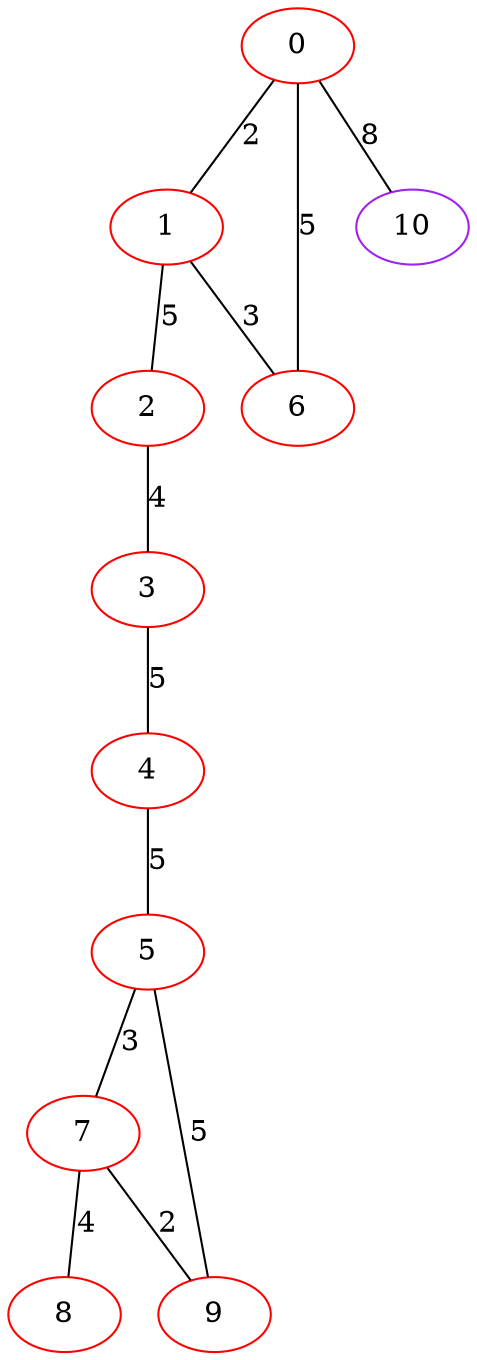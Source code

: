 graph "" {
0 [color=red, weight=1];
1 [color=red, weight=1];
2 [color=red, weight=1];
3 [color=red, weight=1];
4 [color=red, weight=1];
5 [color=red, weight=1];
6 [color=red, weight=1];
7 [color=red, weight=1];
8 [color=red, weight=1];
9 [color=red, weight=1];
10 [color=purple, weight=4];
0 -- 1  [key=0, label=2];
0 -- 10  [key=0, label=8];
0 -- 6  [key=0, label=5];
1 -- 2  [key=0, label=5];
1 -- 6  [key=0, label=3];
2 -- 3  [key=0, label=4];
3 -- 4  [key=0, label=5];
4 -- 5  [key=0, label=5];
5 -- 9  [key=0, label=5];
5 -- 7  [key=0, label=3];
7 -- 8  [key=0, label=4];
7 -- 9  [key=0, label=2];
}
